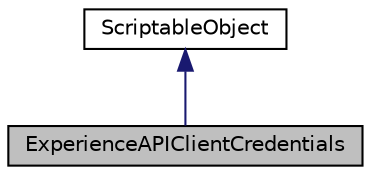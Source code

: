 digraph "ExperienceAPIClientCredentials"
{
 // INTERACTIVE_SVG=YES
 // LATEX_PDF_SIZE
  edge [fontname="Helvetica",fontsize="10",labelfontname="Helvetica",labelfontsize="10"];
  node [fontname="Helvetica",fontsize="10",shape=record];
  Node1 [label="ExperienceAPIClientCredentials",height=0.2,width=0.4,color="black", fillcolor="grey75", style="filled", fontcolor="black",tooltip="Scriptable object to store the client credentials for an xAPI client"];
  Node2 -> Node1 [dir="back",color="midnightblue",fontsize="10",style="solid",fontname="Helvetica"];
  Node2 [label="ScriptableObject",height=0.2,width=0.4,color="black", fillcolor="white", style="filled",URL="$class_scriptable_object.html",tooltip=" "];
}
